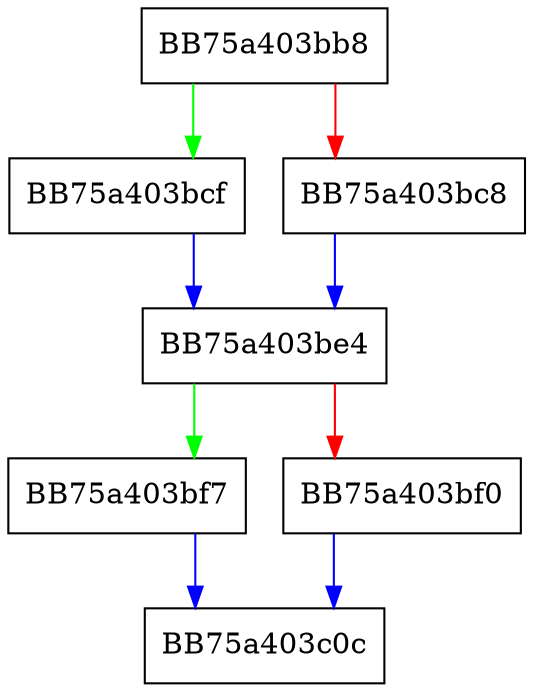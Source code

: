 digraph _Check_rehash_required_1 {
  node [shape="box"];
  graph [splines=ortho];
  BB75a403bb8 -> BB75a403bcf [color="green"];
  BB75a403bb8 -> BB75a403bc8 [color="red"];
  BB75a403bc8 -> BB75a403be4 [color="blue"];
  BB75a403bcf -> BB75a403be4 [color="blue"];
  BB75a403be4 -> BB75a403bf7 [color="green"];
  BB75a403be4 -> BB75a403bf0 [color="red"];
  BB75a403bf0 -> BB75a403c0c [color="blue"];
  BB75a403bf7 -> BB75a403c0c [color="blue"];
}